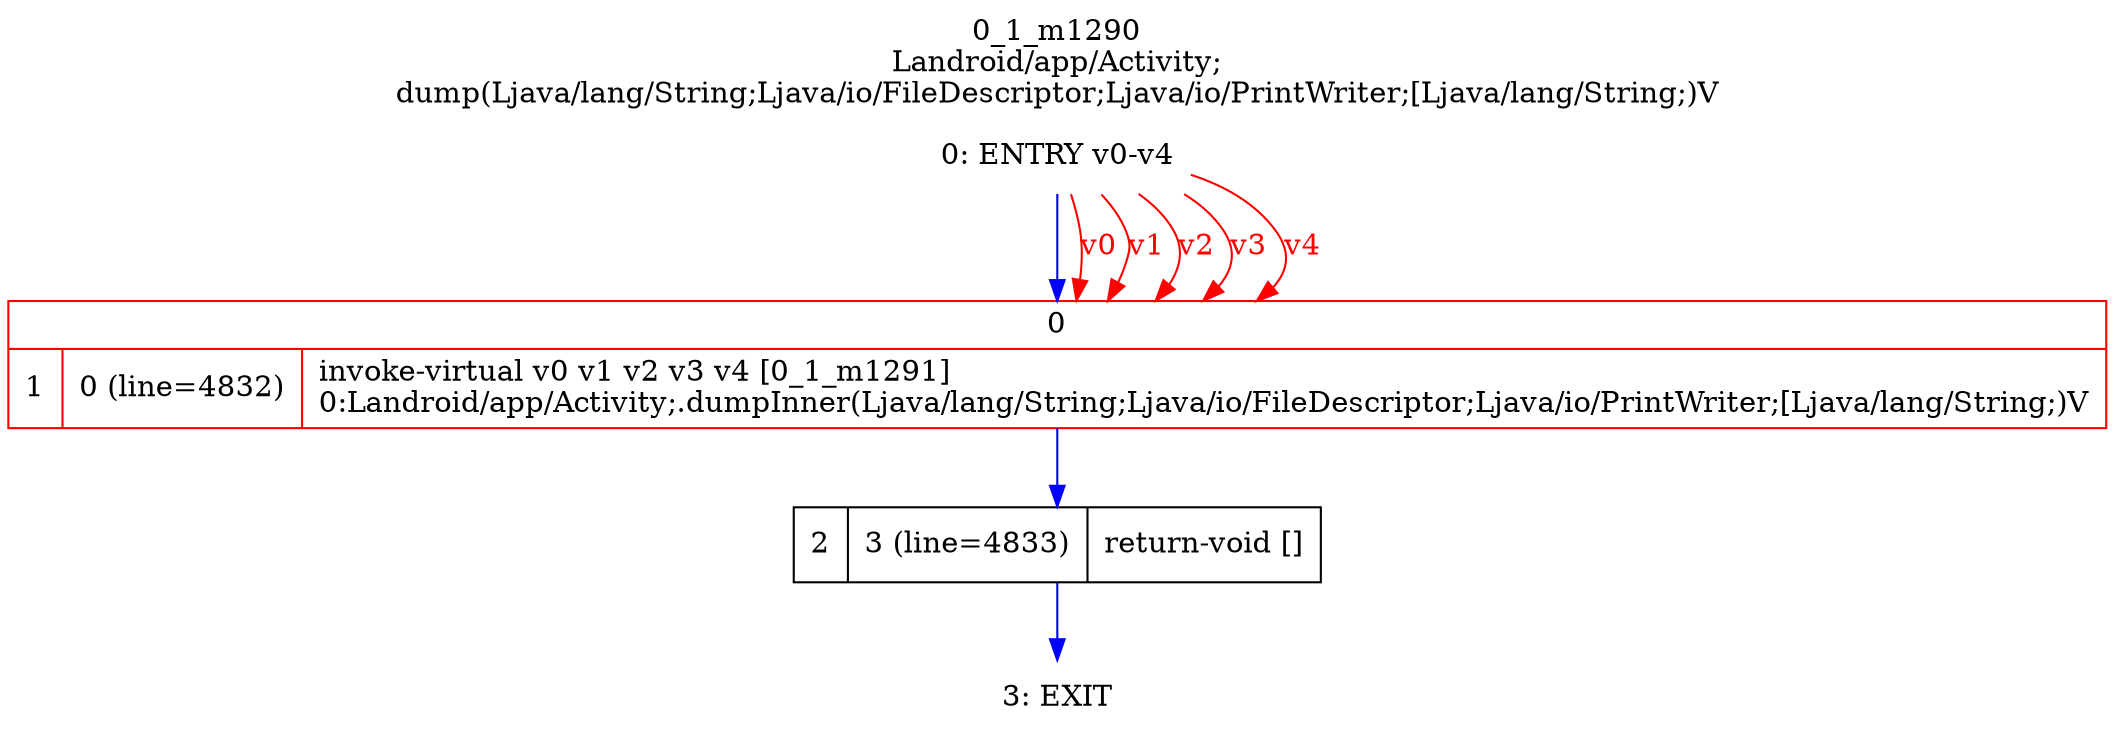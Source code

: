 digraph G {
rankdir=UD;
labelloc=t;
label="0_1_m1290\nLandroid/app/Activity;
dump(Ljava/lang/String;Ljava/io/FileDescriptor;Ljava/io/PrintWriter;[Ljava/lang/String;)V";
0[label="0: ENTRY v0-v4",shape=plaintext];
1[label="{0|{1|0 (line=4832)|invoke-virtual v0 v1 v2 v3 v4 [0_1_m1291]\l0:Landroid/app/Activity;.dumpInner(Ljava/lang/String;Ljava/io/FileDescriptor;Ljava/io/PrintWriter;[Ljava/lang/String;)V\l}}",shape=record,URL="0_1_m1291.dot", color=red];
2[label="2|3 (line=4833)|return-void []\l",shape=record];
3[label="3: EXIT",shape=plaintext];
0->1 [color=blue, fontcolor=blue,weight=100, taillabel=""];
1->2 [color=blue, fontcolor=blue,weight=100, taillabel=""];
2->3 [color=blue, fontcolor=blue,weight=100, taillabel=""];
0->1 [color=red, fontcolor=red, label="v0"];
0->1 [color=red, fontcolor=red, label="v1"];
0->1 [color=red, fontcolor=red, label="v2"];
0->1 [color=red, fontcolor=red, label="v3"];
0->1 [color=red, fontcolor=red, label="v4"];
}
